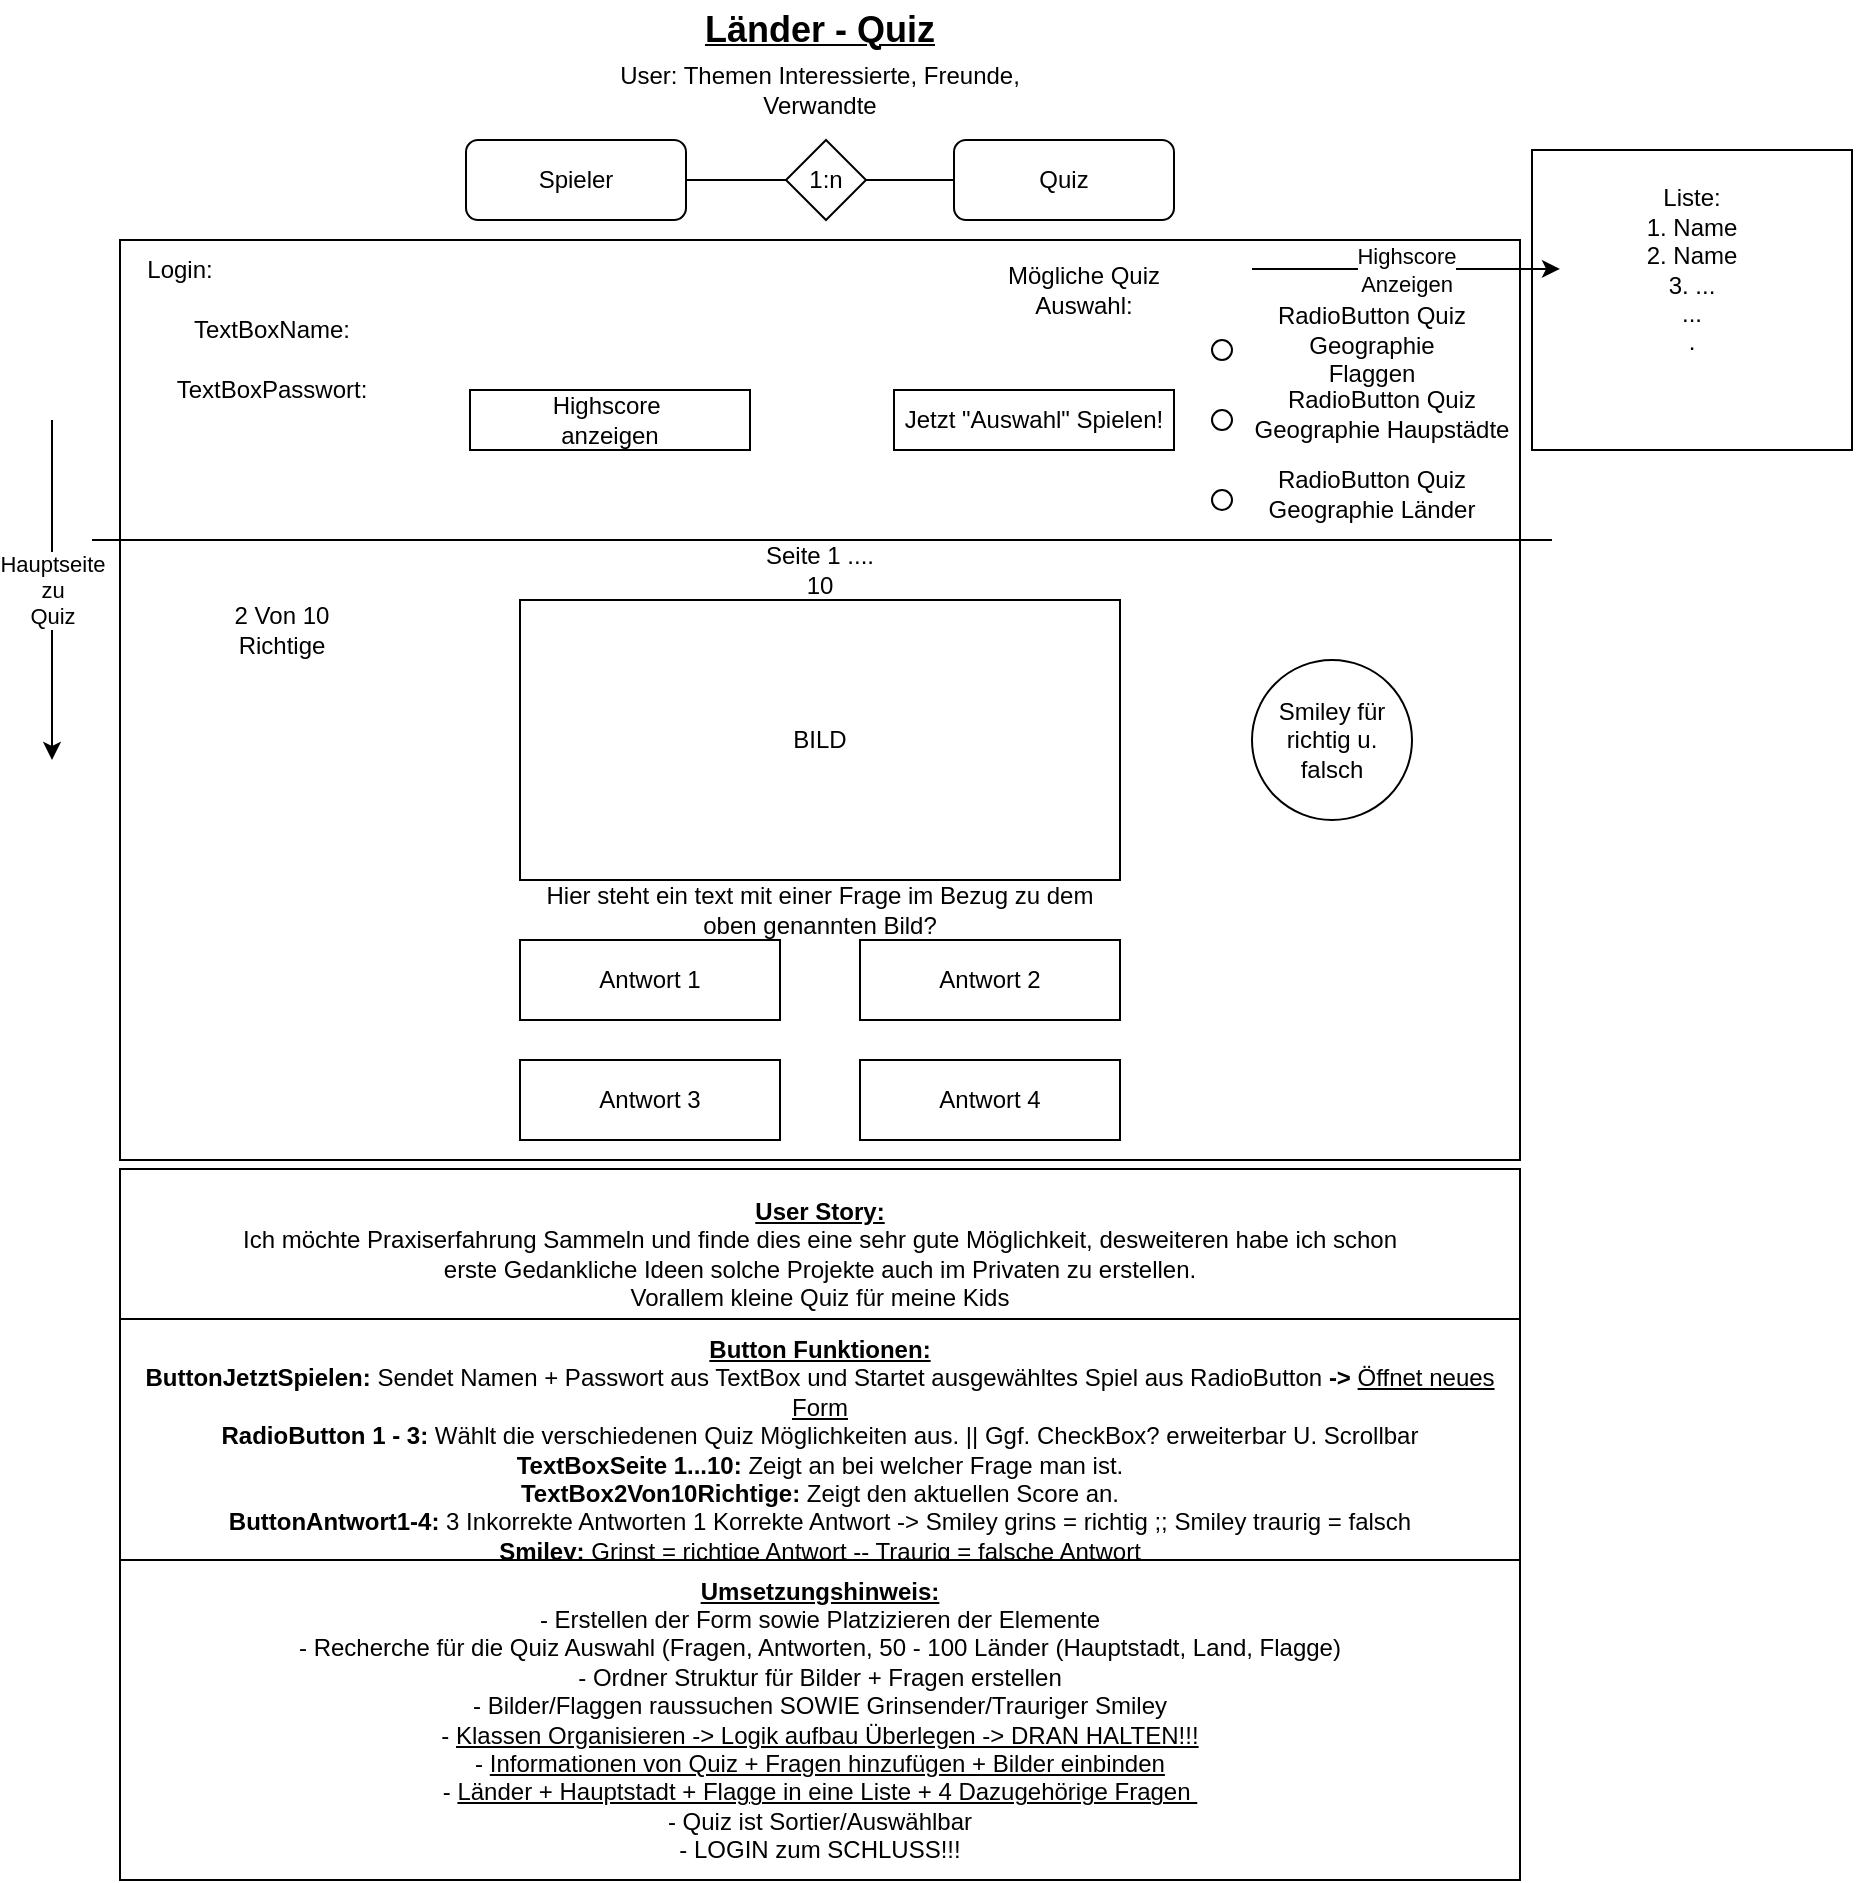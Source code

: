 <mxfile version="22.1.18" type="device">
  <diagram name="Seite-1" id="JlZ2IHW5A352lo9bLOiP">
    <mxGraphModel dx="1467" dy="589" grid="1" gridSize="10" guides="1" tooltips="1" connect="1" arrows="1" fold="1" page="1" pageScale="1" pageWidth="827" pageHeight="1169" math="0" shadow="0">
      <root>
        <mxCell id="0" />
        <mxCell id="1" parent="0" />
        <mxCell id="mGoFA401bEEq0CO51sF0-44" value="" style="rounded=0;whiteSpace=wrap;html=1;" vertex="1" parent="1">
          <mxGeometry x="770" y="75" width="160" height="150" as="geometry" />
        </mxCell>
        <mxCell id="mGoFA401bEEq0CO51sF0-46" value="&lt;div&gt;Liste:&lt;/div&gt;&lt;div&gt;1. Name&lt;/div&gt;&lt;div&gt;2. Name&lt;/div&gt;&lt;div&gt;3. ...&lt;/div&gt;&lt;div&gt;...&lt;/div&gt;&lt;div&gt;.&lt;br&gt;&lt;/div&gt;" style="text;html=1;strokeColor=none;fillColor=none;align=center;verticalAlign=middle;whiteSpace=wrap;rounded=0;" vertex="1" parent="1">
          <mxGeometry x="770" y="85" width="160" height="100" as="geometry" />
        </mxCell>
        <mxCell id="mGoFA401bEEq0CO51sF0-8" value="" style="rounded=0;whiteSpace=wrap;html=1;" vertex="1" parent="1">
          <mxGeometry x="64" y="120" width="700" height="460" as="geometry" />
        </mxCell>
        <mxCell id="mGoFA401bEEq0CO51sF0-1" value="&lt;b&gt;&lt;u&gt;&lt;font style=&quot;font-size: 18px;&quot;&gt;Länder - Quiz&lt;/font&gt;&lt;/u&gt;&lt;/b&gt;" style="text;html=1;strokeColor=none;fillColor=none;align=center;verticalAlign=middle;whiteSpace=wrap;rounded=0;" vertex="1" parent="1">
          <mxGeometry x="331" width="166" height="30" as="geometry" />
        </mxCell>
        <mxCell id="mGoFA401bEEq0CO51sF0-2" value="User: Themen Interessierte, Freunde, Verwandte" style="text;html=1;strokeColor=none;fillColor=none;align=center;verticalAlign=middle;whiteSpace=wrap;rounded=0;" vertex="1" parent="1">
          <mxGeometry x="284" y="20" width="260" height="50" as="geometry" />
        </mxCell>
        <mxCell id="mGoFA401bEEq0CO51sF0-3" value="Spieler" style="rounded=1;whiteSpace=wrap;html=1;" vertex="1" parent="1">
          <mxGeometry x="237" y="70" width="110" height="40" as="geometry" />
        </mxCell>
        <mxCell id="mGoFA401bEEq0CO51sF0-4" value="Quiz" style="rounded=1;whiteSpace=wrap;html=1;" vertex="1" parent="1">
          <mxGeometry x="481" y="70" width="110" height="40" as="geometry" />
        </mxCell>
        <mxCell id="mGoFA401bEEq0CO51sF0-5" value="" style="endArrow=none;html=1;rounded=0;exitX=1;exitY=0.5;exitDx=0;exitDy=0;entryX=0;entryY=0.5;entryDx=0;entryDy=0;" edge="1" parent="1" source="mGoFA401bEEq0CO51sF0-3" target="mGoFA401bEEq0CO51sF0-6">
          <mxGeometry width="50" height="50" relative="1" as="geometry">
            <mxPoint x="597" y="210" as="sourcePoint" />
            <mxPoint x="647" y="160" as="targetPoint" />
          </mxGeometry>
        </mxCell>
        <mxCell id="mGoFA401bEEq0CO51sF0-6" value="1:n" style="rhombus;whiteSpace=wrap;html=1;" vertex="1" parent="1">
          <mxGeometry x="397" y="70" width="40" height="40" as="geometry" />
        </mxCell>
        <mxCell id="mGoFA401bEEq0CO51sF0-7" value="" style="endArrow=none;html=1;rounded=0;exitX=1;exitY=0.5;exitDx=0;exitDy=0;entryX=0;entryY=0.5;entryDx=0;entryDy=0;" edge="1" parent="1" source="mGoFA401bEEq0CO51sF0-6" target="mGoFA401bEEq0CO51sF0-4">
          <mxGeometry width="50" height="50" relative="1" as="geometry">
            <mxPoint x="431" y="89.44" as="sourcePoint" />
            <mxPoint x="481" y="89.44" as="targetPoint" />
            <Array as="points" />
          </mxGeometry>
        </mxCell>
        <mxCell id="mGoFA401bEEq0CO51sF0-9" value="&lt;div&gt;&lt;b&gt;&lt;u&gt;User Story: &lt;/u&gt;&lt;/b&gt;&lt;br&gt;Ich möchte Praxiserfahrung Sammeln und finde dies eine sehr gute Möglichkeit, desweiteren habe ich schon&lt;/div&gt;&lt;div&gt;erste Gedankliche Ideen solche Projekte auch im Privaten zu erstellen.&lt;/div&gt;&lt;div&gt;Vorallem kleine Quiz für meine Kids&lt;br&gt;&lt;/div&gt;" style="rounded=0;whiteSpace=wrap;html=1;" vertex="1" parent="1">
          <mxGeometry x="64" y="584.5" width="700" height="85" as="geometry" />
        </mxCell>
        <mxCell id="mGoFA401bEEq0CO51sF0-10" value="&lt;u&gt;&lt;b&gt;Button Funktionen:&lt;/b&gt;&lt;/u&gt;&lt;br&gt;&lt;b&gt;ButtonJetztSpielen:&lt;/b&gt; Sendet Namen + Passwort aus TextBox und Startet ausgewähltes Spiel aus RadioButton &lt;b&gt;-&amp;gt;&lt;/b&gt; &lt;u&gt;Öffnet neues Form&lt;/u&gt;&lt;b&gt;&lt;br&gt;RadioButton 1 - 3:&lt;/b&gt; Wählt die verschiedenen Quiz Möglichkeiten aus. || Ggf. CheckBox? erweiterbar U. Scrollbar&lt;b&gt;&lt;br&gt;TextBoxSeite 1...10:&lt;/b&gt; Zeigt an bei welcher Frage man ist.&lt;br&gt;&lt;b&gt;TextBox2Von10Richtige:&lt;/b&gt; Zeigt den aktuellen Score an.&lt;b&gt;&lt;br&gt;ButtonAntwort1-4:&lt;/b&gt; 3 Inkorrekte Antworten 1 Korrekte Antwort -&amp;gt; Smiley grins = richtig ;; Smiley traurig = falsch&lt;br&gt;&lt;b&gt;Smiley: &lt;/b&gt;Grinst = richtige Antwort -- Traurig = falsche Antwort" style="rounded=0;whiteSpace=wrap;html=1;" vertex="1" parent="1">
          <mxGeometry x="64" y="659.5" width="700" height="130.5" as="geometry" />
        </mxCell>
        <mxCell id="mGoFA401bEEq0CO51sF0-11" value="&lt;b&gt;&lt;u&gt;Umsetzungshinweis:&lt;/u&gt;&lt;/b&gt;&lt;br&gt;- Erstellen der Form sowie Platzizieren der Elemente &lt;br&gt;- Recherche für die Quiz Auswahl (Fragen, Antworten, 50 - 100 Länder (Hauptstadt, Land, Flagge)&lt;br&gt;&lt;div&gt;- Ordner Struktur für Bilder + Fragen erstellen&lt;br&gt;- Bilder/Flaggen raussuchen SOWIE Grinsender/Trauriger Smiley&lt;br&gt;- &lt;u&gt;Klassen Organisieren -&amp;gt; Logik aufbau Überlegen -&amp;gt; DRAN HALTEN!!!&lt;/u&gt;&lt;br&gt;&lt;/div&gt;&lt;div&gt;- &lt;u&gt;Informationen von Quiz + Fragen hinzufügen + Bilder einbinden&lt;/u&gt;&lt;br&gt;- &lt;u&gt;Länder + Hauptstadt + Flagge in eine Liste + 4 Dazugehörige Fragen&amp;nbsp;&lt;br&gt;&lt;/u&gt;- Quiz ist Sortier/Auswählbar&lt;br&gt;&lt;/div&gt;&lt;div&gt;- LOGIN zum SCHLUSS!!!&lt;br&gt;&lt;/div&gt;" style="rounded=0;whiteSpace=wrap;html=1;" vertex="1" parent="1">
          <mxGeometry x="64" y="780" width="700" height="160" as="geometry" />
        </mxCell>
        <mxCell id="mGoFA401bEEq0CO51sF0-12" value="" style="endArrow=none;html=1;rounded=0;" edge="1" parent="1">
          <mxGeometry width="50" height="50" relative="1" as="geometry">
            <mxPoint x="50" y="270" as="sourcePoint" />
            <mxPoint x="780" y="270" as="targetPoint" />
          </mxGeometry>
        </mxCell>
        <mxCell id="mGoFA401bEEq0CO51sF0-13" value="" style="endArrow=classic;html=1;rounded=0;" edge="1" parent="1">
          <mxGeometry relative="1" as="geometry">
            <mxPoint x="30" y="210" as="sourcePoint" />
            <mxPoint x="30" y="380" as="targetPoint" />
          </mxGeometry>
        </mxCell>
        <mxCell id="mGoFA401bEEq0CO51sF0-14" value="&lt;div&gt;Hauptseite&lt;/div&gt;&lt;div&gt;zu&lt;/div&gt;&lt;div&gt;Quiz&lt;br&gt;&lt;/div&gt;" style="edgeLabel;resizable=0;html=1;align=center;verticalAlign=middle;" connectable="0" vertex="1" parent="mGoFA401bEEq0CO51sF0-13">
          <mxGeometry relative="1" as="geometry" />
        </mxCell>
        <mxCell id="mGoFA401bEEq0CO51sF0-15" value="Login:" style="text;html=1;strokeColor=none;fillColor=none;align=center;verticalAlign=middle;whiteSpace=wrap;rounded=0;" vertex="1" parent="1">
          <mxGeometry x="64" y="120" width="60" height="30" as="geometry" />
        </mxCell>
        <mxCell id="mGoFA401bEEq0CO51sF0-16" value="TextBoxName:" style="text;html=1;strokeColor=none;fillColor=none;align=center;verticalAlign=middle;whiteSpace=wrap;rounded=0;" vertex="1" parent="1">
          <mxGeometry x="110" y="150" width="60" height="30" as="geometry" />
        </mxCell>
        <mxCell id="mGoFA401bEEq0CO51sF0-17" value="TextBoxPasswort:" style="text;html=1;strokeColor=none;fillColor=none;align=center;verticalAlign=middle;whiteSpace=wrap;rounded=0;" vertex="1" parent="1">
          <mxGeometry x="110" y="180" width="60" height="30" as="geometry" />
        </mxCell>
        <mxCell id="mGoFA401bEEq0CO51sF0-18" value="Mögliche Quiz Auswahl:" style="text;html=1;strokeColor=none;fillColor=none;align=center;verticalAlign=middle;whiteSpace=wrap;rounded=0;" vertex="1" parent="1">
          <mxGeometry x="501" y="130" width="90" height="30" as="geometry" />
        </mxCell>
        <mxCell id="mGoFA401bEEq0CO51sF0-24" value="Seite 1 .... 10" style="text;html=1;strokeColor=none;fillColor=none;align=center;verticalAlign=middle;whiteSpace=wrap;rounded=0;" vertex="1" parent="1">
          <mxGeometry x="379" y="270" width="70" height="30" as="geometry" />
        </mxCell>
        <mxCell id="mGoFA401bEEq0CO51sF0-25" value="" style="ellipse;whiteSpace=wrap;html=1;aspect=fixed;" vertex="1" parent="1">
          <mxGeometry x="610" y="170" width="10" height="10" as="geometry" />
        </mxCell>
        <mxCell id="mGoFA401bEEq0CO51sF0-26" value="" style="ellipse;whiteSpace=wrap;html=1;aspect=fixed;" vertex="1" parent="1">
          <mxGeometry x="610" y="205" width="10" height="10" as="geometry" />
        </mxCell>
        <mxCell id="mGoFA401bEEq0CO51sF0-27" value="" style="ellipse;whiteSpace=wrap;html=1;aspect=fixed;" vertex="1" parent="1">
          <mxGeometry x="610" y="245" width="10" height="10" as="geometry" />
        </mxCell>
        <mxCell id="mGoFA401bEEq0CO51sF0-28" value="&lt;br&gt;RadioButton Quiz Geographie Flaggen&lt;br&gt;" style="text;html=1;strokeColor=none;fillColor=none;align=center;verticalAlign=middle;whiteSpace=wrap;rounded=0;" vertex="1" parent="1">
          <mxGeometry x="635" y="150" width="110" height="30" as="geometry" />
        </mxCell>
        <mxCell id="mGoFA401bEEq0CO51sF0-29" value="&lt;br&gt;RadioButton Quiz Geographie Haupstädte" style="text;html=1;strokeColor=none;fillColor=none;align=center;verticalAlign=middle;whiteSpace=wrap;rounded=0;" vertex="1" parent="1">
          <mxGeometry x="630" y="185" width="130" height="30" as="geometry" />
        </mxCell>
        <mxCell id="mGoFA401bEEq0CO51sF0-30" value="&lt;br&gt;RadioButton Quiz Geographie Länder" style="text;html=1;strokeColor=none;fillColor=none;align=center;verticalAlign=middle;whiteSpace=wrap;rounded=0;" vertex="1" parent="1">
          <mxGeometry x="630" y="225" width="120" height="30" as="geometry" />
        </mxCell>
        <mxCell id="mGoFA401bEEq0CO51sF0-33" value="Jetzt &quot;Auswahl&quot; Spielen!" style="rounded=0;whiteSpace=wrap;html=1;" vertex="1" parent="1">
          <mxGeometry x="451" y="195" width="140" height="30" as="geometry" />
        </mxCell>
        <mxCell id="mGoFA401bEEq0CO51sF0-34" value="BILD" style="rounded=0;whiteSpace=wrap;html=1;" vertex="1" parent="1">
          <mxGeometry x="264" y="300" width="300" height="140" as="geometry" />
        </mxCell>
        <mxCell id="mGoFA401bEEq0CO51sF0-35" value="Antwort 1" style="rounded=0;whiteSpace=wrap;html=1;" vertex="1" parent="1">
          <mxGeometry x="264" y="470" width="130" height="40" as="geometry" />
        </mxCell>
        <mxCell id="mGoFA401bEEq0CO51sF0-36" value="Antwort 3" style="rounded=0;whiteSpace=wrap;html=1;" vertex="1" parent="1">
          <mxGeometry x="264" y="530" width="130" height="40" as="geometry" />
        </mxCell>
        <mxCell id="mGoFA401bEEq0CO51sF0-37" value="Antwort 4" style="rounded=0;whiteSpace=wrap;html=1;" vertex="1" parent="1">
          <mxGeometry x="434" y="530" width="130" height="40" as="geometry" />
        </mxCell>
        <mxCell id="mGoFA401bEEq0CO51sF0-38" value="Antwort 2" style="rounded=0;whiteSpace=wrap;html=1;" vertex="1" parent="1">
          <mxGeometry x="434" y="470" width="130" height="40" as="geometry" />
        </mxCell>
        <mxCell id="mGoFA401bEEq0CO51sF0-40" value="2 Von 10 Richtige" style="text;html=1;strokeColor=none;fillColor=none;align=center;verticalAlign=middle;whiteSpace=wrap;rounded=0;" vertex="1" parent="1">
          <mxGeometry x="110" y="300" width="70" height="30" as="geometry" />
        </mxCell>
        <mxCell id="mGoFA401bEEq0CO51sF0-41" value="Hier steht ein text mit einer Frage im Bezug zu dem oben genannten Bild?" style="text;html=1;strokeColor=none;fillColor=none;align=center;verticalAlign=middle;whiteSpace=wrap;rounded=0;" vertex="1" parent="1">
          <mxGeometry x="264" y="440" width="300" height="30" as="geometry" />
        </mxCell>
        <mxCell id="mGoFA401bEEq0CO51sF0-42" value="" style="endArrow=classic;html=1;rounded=0;" edge="1" parent="1">
          <mxGeometry relative="1" as="geometry">
            <mxPoint x="630" y="134.44" as="sourcePoint" />
            <mxPoint x="784" y="134.44" as="targetPoint" />
          </mxGeometry>
        </mxCell>
        <mxCell id="mGoFA401bEEq0CO51sF0-43" value="&lt;div&gt;Highscore&lt;/div&gt;&lt;div&gt;Anzeigen&lt;br&gt;&lt;/div&gt;" style="edgeLabel;resizable=0;html=1;align=center;verticalAlign=middle;" connectable="0" vertex="1" parent="mGoFA401bEEq0CO51sF0-42">
          <mxGeometry relative="1" as="geometry" />
        </mxCell>
        <mxCell id="mGoFA401bEEq0CO51sF0-47" value="&lt;div&gt;Smiley für richtig u.&lt;/div&gt;&lt;div&gt;falsch&lt;br&gt;&lt;/div&gt;" style="ellipse;whiteSpace=wrap;html=1;aspect=fixed;" vertex="1" parent="1">
          <mxGeometry x="630" y="330" width="80" height="80" as="geometry" />
        </mxCell>
        <mxCell id="mGoFA401bEEq0CO51sF0-48" value="&lt;div&gt;Highscore&amp;nbsp;&lt;/div&gt;&lt;div&gt;anzeigen&lt;/div&gt;" style="rounded=0;whiteSpace=wrap;html=1;" vertex="1" parent="1">
          <mxGeometry x="239" y="195" width="140" height="30" as="geometry" />
        </mxCell>
      </root>
    </mxGraphModel>
  </diagram>
</mxfile>
